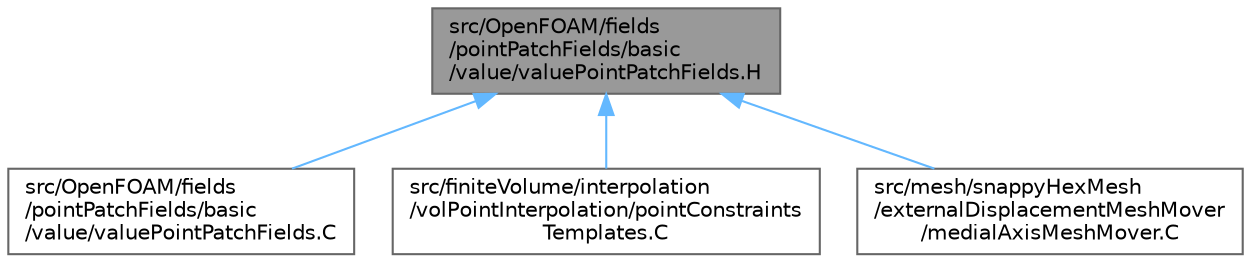 digraph "src/OpenFOAM/fields/pointPatchFields/basic/value/valuePointPatchFields.H"
{
 // LATEX_PDF_SIZE
  bgcolor="transparent";
  edge [fontname=Helvetica,fontsize=10,labelfontname=Helvetica,labelfontsize=10];
  node [fontname=Helvetica,fontsize=10,shape=box,height=0.2,width=0.4];
  Node1 [id="Node000001",label="src/OpenFOAM/fields\l/pointPatchFields/basic\l/value/valuePointPatchFields.H",height=0.2,width=0.4,color="gray40", fillcolor="grey60", style="filled", fontcolor="black",tooltip=" "];
  Node1 -> Node2 [id="edge1_Node000001_Node000002",dir="back",color="steelblue1",style="solid",tooltip=" "];
  Node2 [id="Node000002",label="src/OpenFOAM/fields\l/pointPatchFields/basic\l/value/valuePointPatchFields.C",height=0.2,width=0.4,color="grey40", fillcolor="white", style="filled",URL="$valuePointPatchFields_8C.html",tooltip=" "];
  Node1 -> Node3 [id="edge2_Node000001_Node000003",dir="back",color="steelblue1",style="solid",tooltip=" "];
  Node3 [id="Node000003",label="src/finiteVolume/interpolation\l/volPointInterpolation/pointConstraints\lTemplates.C",height=0.2,width=0.4,color="grey40", fillcolor="white", style="filled",URL="$pointConstraintsTemplates_8C.html",tooltip=" "];
  Node1 -> Node4 [id="edge3_Node000001_Node000004",dir="back",color="steelblue1",style="solid",tooltip=" "];
  Node4 [id="Node000004",label="src/mesh/snappyHexMesh\l/externalDisplacementMeshMover\l/medialAxisMeshMover.C",height=0.2,width=0.4,color="grey40", fillcolor="white", style="filled",URL="$medialAxisMeshMover_8C.html",tooltip=" "];
}
